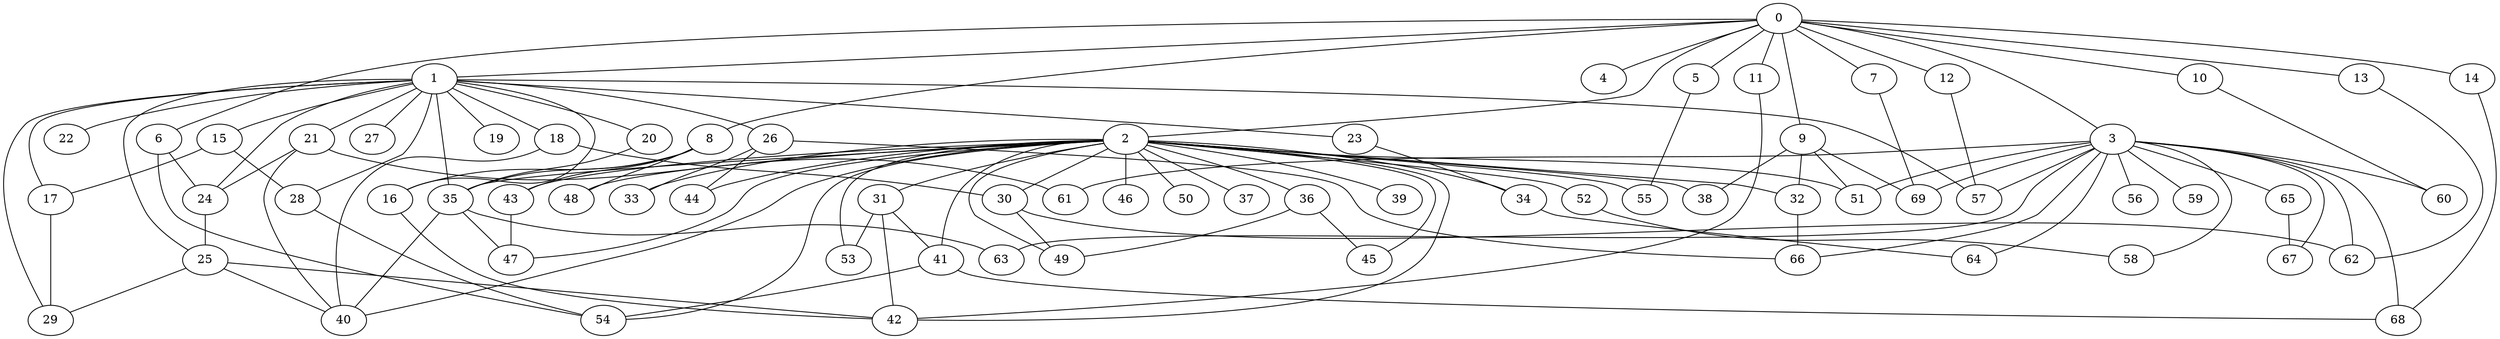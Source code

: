 
graph graphname {
    0 -- 1
0 -- 2
0 -- 3
0 -- 4
0 -- 5
0 -- 6
0 -- 7
0 -- 8
0 -- 9
0 -- 10
0 -- 11
0 -- 12
0 -- 13
0 -- 14
1 -- 15
1 -- 16
1 -- 17
1 -- 18
1 -- 19
1 -- 20
1 -- 21
1 -- 22
1 -- 23
1 -- 24
1 -- 25
1 -- 26
1 -- 27
1 -- 28
1 -- 29
1 -- 57
1 -- 35
2 -- 30
2 -- 31
2 -- 32
2 -- 33
2 -- 34
2 -- 35
2 -- 36
2 -- 37
2 -- 38
2 -- 39
2 -- 40
2 -- 41
2 -- 42
2 -- 43
2 -- 44
2 -- 45
2 -- 46
2 -- 47
2 -- 48
2 -- 49
2 -- 50
2 -- 51
2 -- 52
2 -- 53
2 -- 54
2 -- 55
3 -- 64
3 -- 66
3 -- 67
3 -- 68
3 -- 69
3 -- 65
3 -- 56
3 -- 57
3 -- 58
3 -- 59
3 -- 60
3 -- 61
3 -- 62
3 -- 63
3 -- 51
5 -- 55
6 -- 24
6 -- 54
7 -- 69
8 -- 35
8 -- 16
8 -- 48
8 -- 43
9 -- 51
9 -- 69
9 -- 32
9 -- 38
10 -- 60
11 -- 42
12 -- 57
13 -- 62
14 -- 68
15 -- 17
15 -- 28
16 -- 42
17 -- 29
18 -- 30
18 -- 40
20 -- 35
21 -- 61
21 -- 40
21 -- 24
23 -- 34
24 -- 25
25 -- 29
25 -- 42
25 -- 40
26 -- 44
26 -- 33
26 -- 66
28 -- 54
30 -- 49
30 -- 62
31 -- 53
31 -- 42
31 -- 41
32 -- 66
34 -- 64
35 -- 40
35 -- 47
35 -- 63
36 -- 45
36 -- 49
41 -- 54
41 -- 68
43 -- 47
52 -- 58
65 -- 67

}
